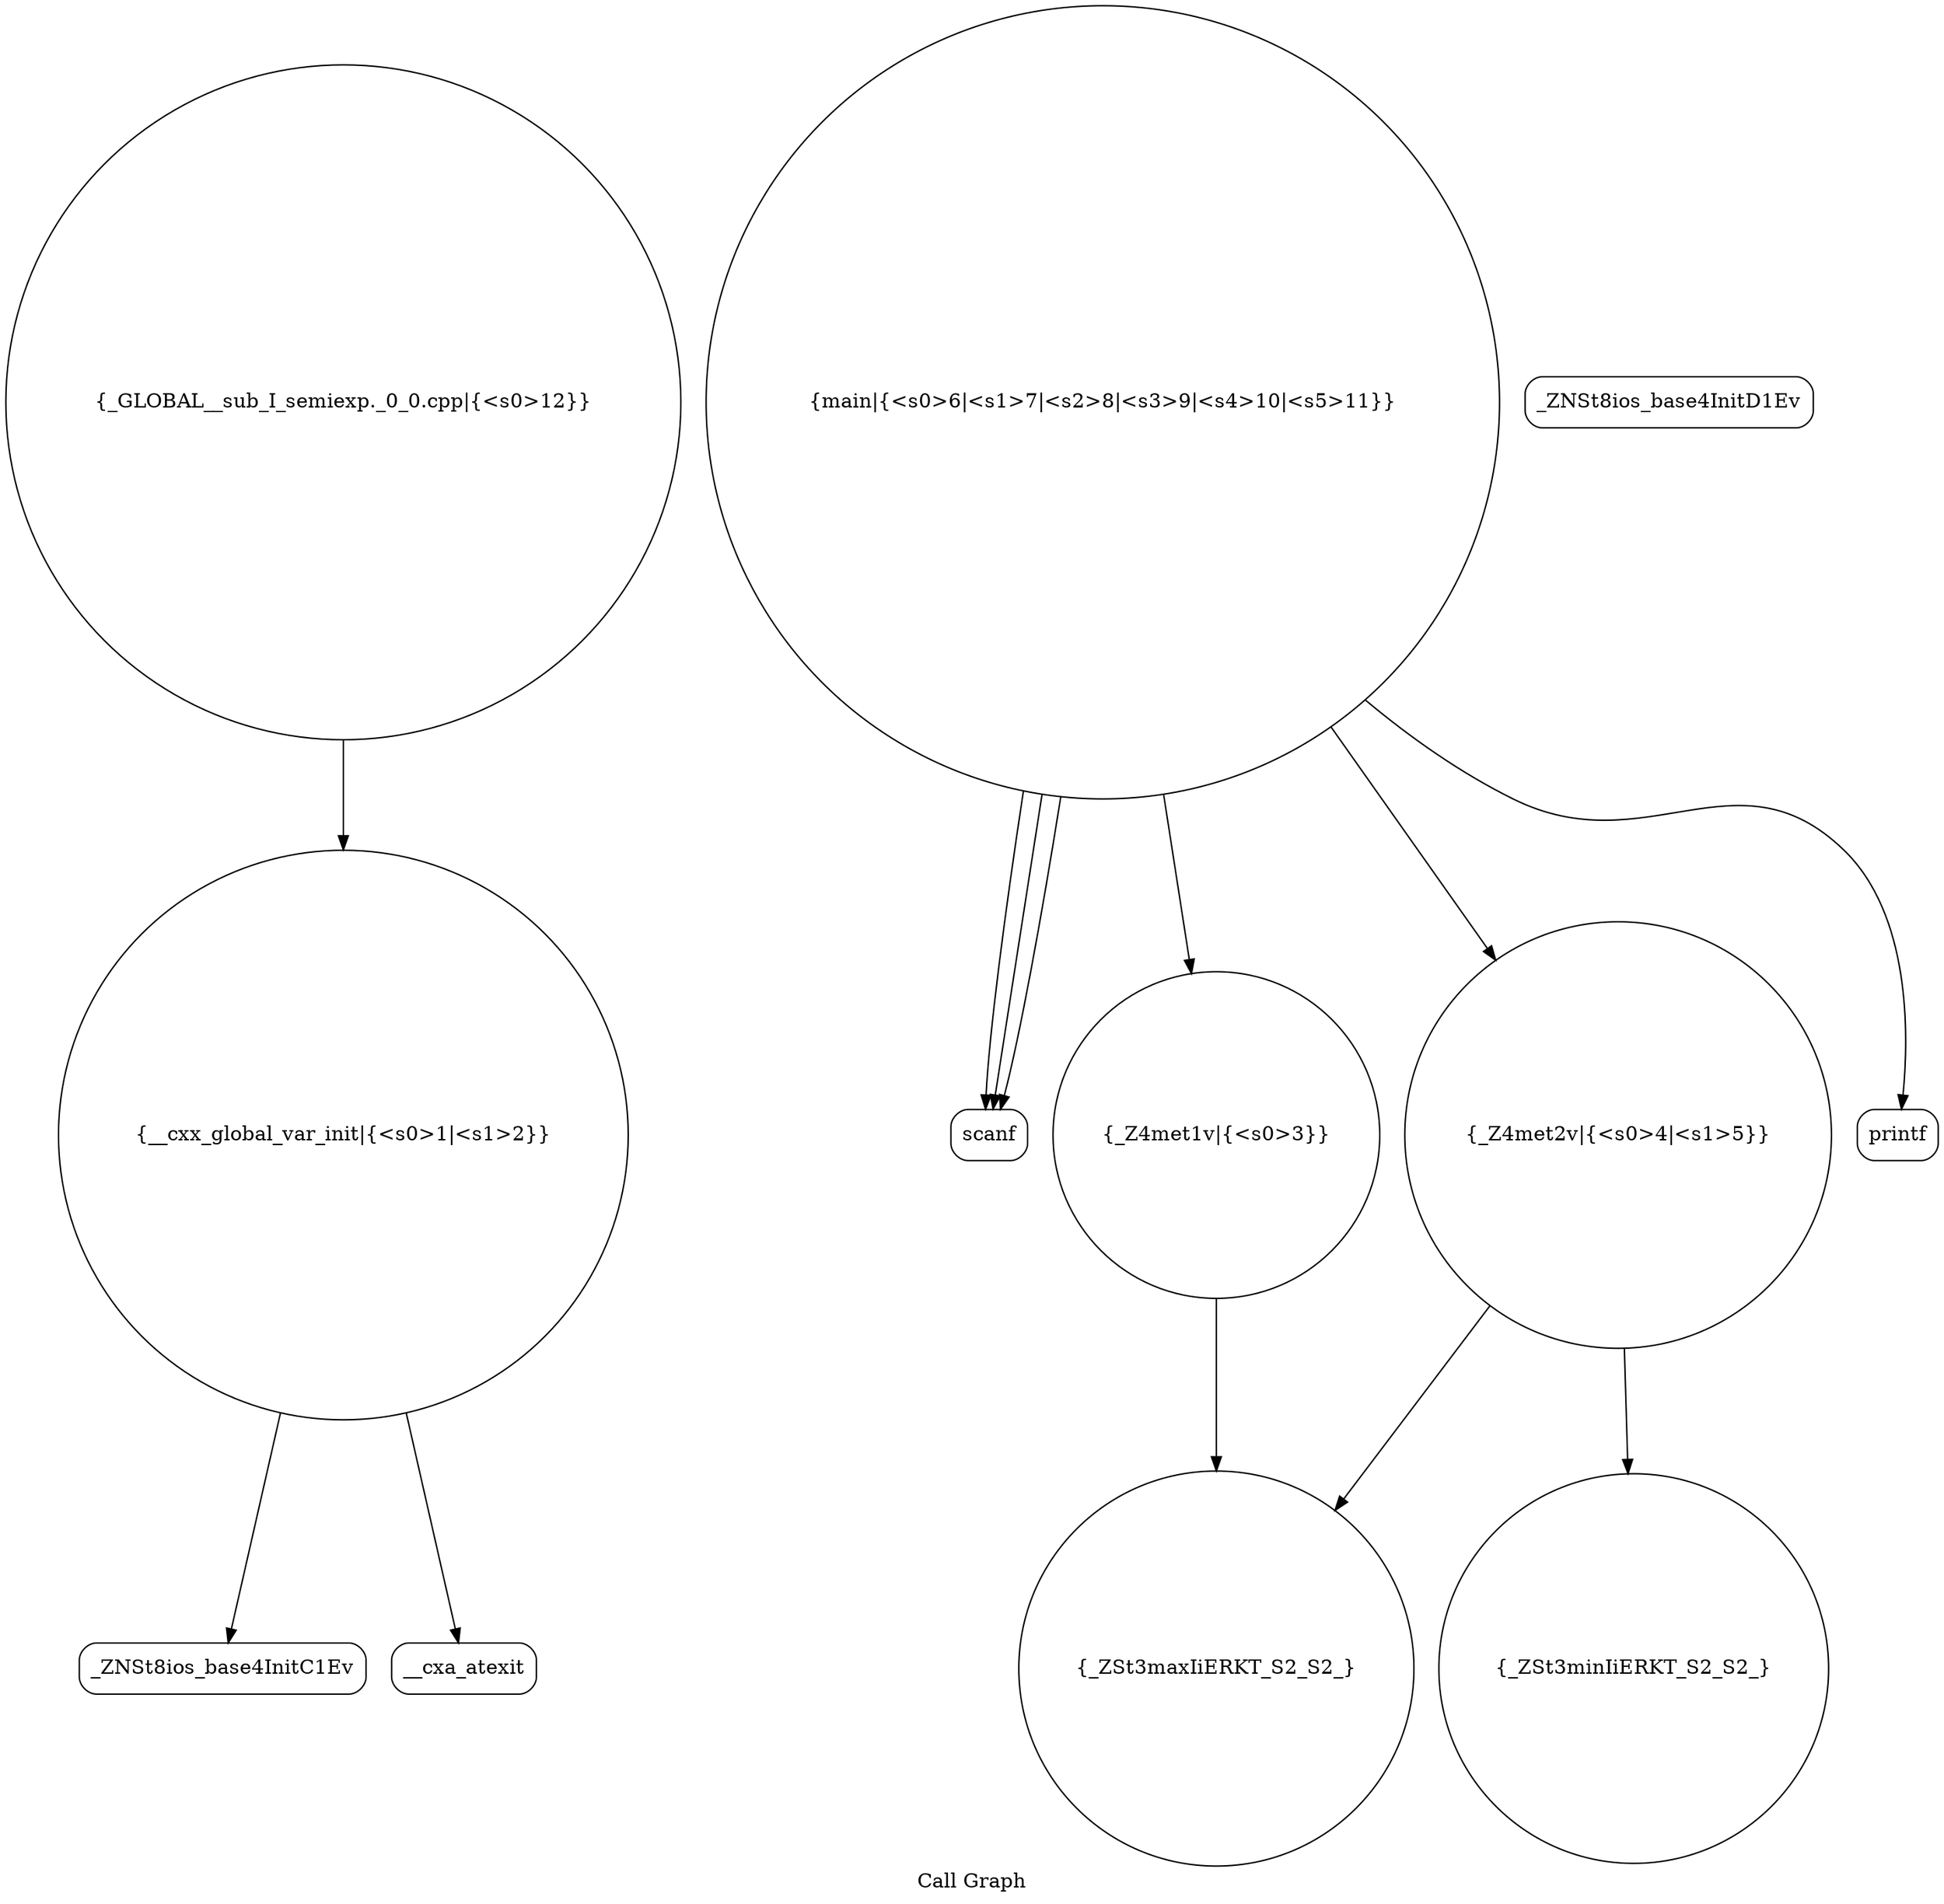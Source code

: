 digraph "Call Graph" {
	label="Call Graph";

	Node0x557edd111960 [shape=record,shape=circle,label="{__cxx_global_var_init|{<s0>1|<s1>2}}"];
	Node0x557edd111960:s0 -> Node0x557edd111df0[color=black];
	Node0x557edd111960:s1 -> Node0x557edd111ef0[color=black];
	Node0x557edd1120f0 [shape=record,shape=circle,label="{_ZSt3minIiERKT_S2_S2_}"];
	Node0x557edd111e70 [shape=record,shape=Mrecord,label="{_ZNSt8ios_base4InitD1Ev}"];
	Node0x557edd1121f0 [shape=record,shape=Mrecord,label="{scanf}"];
	Node0x557edd111f70 [shape=record,shape=circle,label="{_Z4met1v|{<s0>3}}"];
	Node0x557edd111f70:s0 -> Node0x557edd111ff0[color=black];
	Node0x557edd1122f0 [shape=record,shape=circle,label="{_GLOBAL__sub_I_semiexp._0_0.cpp|{<s0>12}}"];
	Node0x557edd1122f0:s0 -> Node0x557edd111960[color=black];
	Node0x557edd112070 [shape=record,shape=circle,label="{_Z4met2v|{<s0>4|<s1>5}}"];
	Node0x557edd112070:s0 -> Node0x557edd111ff0[color=black];
	Node0x557edd112070:s1 -> Node0x557edd1120f0[color=black];
	Node0x557edd111df0 [shape=record,shape=Mrecord,label="{_ZNSt8ios_base4InitC1Ev}"];
	Node0x557edd112170 [shape=record,shape=circle,label="{main|{<s0>6|<s1>7|<s2>8|<s3>9|<s4>10|<s5>11}}"];
	Node0x557edd112170:s0 -> Node0x557edd1121f0[color=black];
	Node0x557edd112170:s1 -> Node0x557edd1121f0[color=black];
	Node0x557edd112170:s2 -> Node0x557edd1121f0[color=black];
	Node0x557edd112170:s3 -> Node0x557edd111f70[color=black];
	Node0x557edd112170:s4 -> Node0x557edd112070[color=black];
	Node0x557edd112170:s5 -> Node0x557edd112270[color=black];
	Node0x557edd111ef0 [shape=record,shape=Mrecord,label="{__cxa_atexit}"];
	Node0x557edd112270 [shape=record,shape=Mrecord,label="{printf}"];
	Node0x557edd111ff0 [shape=record,shape=circle,label="{_ZSt3maxIiERKT_S2_S2_}"];
}
